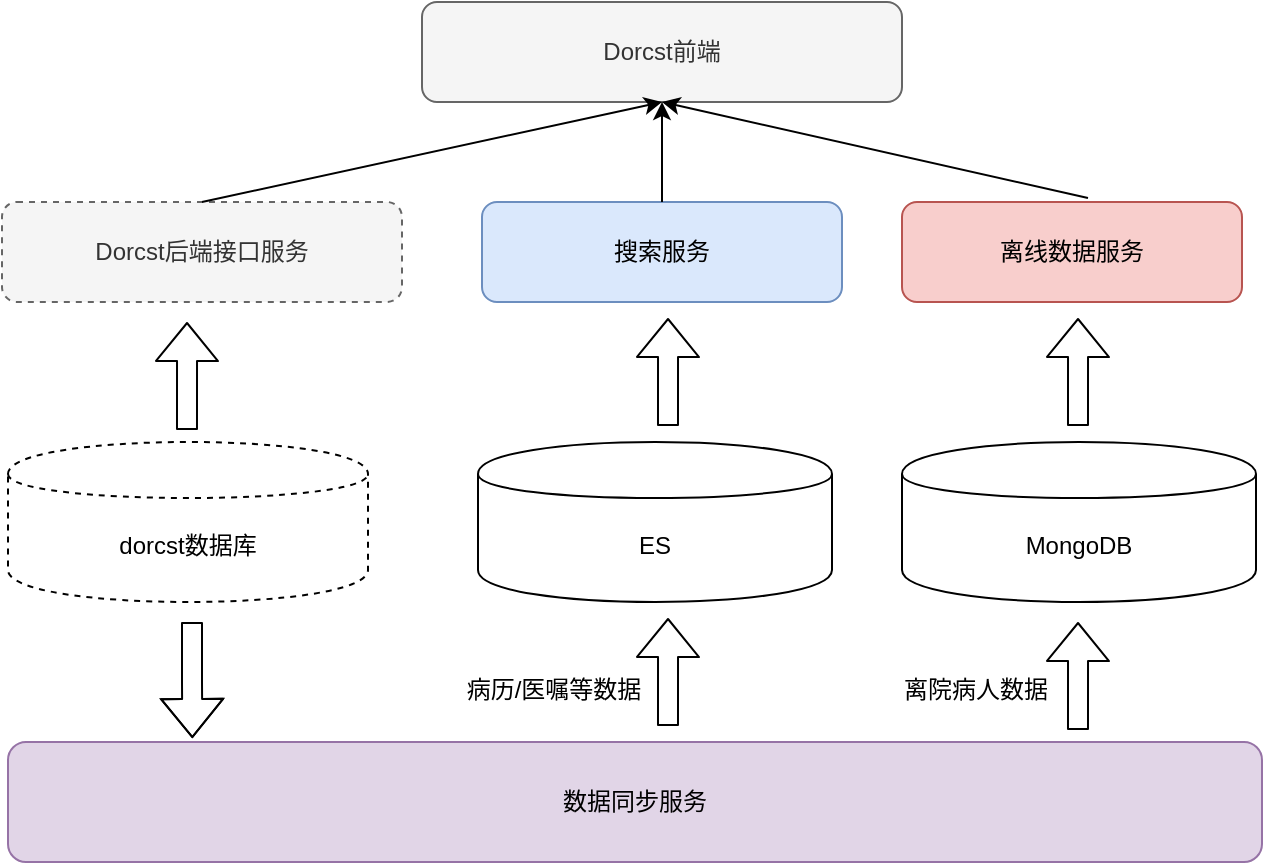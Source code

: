 <mxfile version="12.3.9" type="github" pages="1">
  <diagram id="dWZ77ylR-XDzzBfGFnIf" name="数据归档架构">
    <mxGraphModel dx="868" dy="450" grid="1" gridSize="10" guides="1" tooltips="1" connect="1" arrows="1" fold="1" page="1" pageScale="1" pageWidth="827" pageHeight="1169" math="0" shadow="0">
      <root>
        <mxCell id="0"/>
        <mxCell id="1" parent="0"/>
        <mxCell id="3u3mhzlYv0ol3ZOvZQSq-1" value="Dorcst前端" style="rounded=1;whiteSpace=wrap;html=1;fillColor=#f5f5f5;strokeColor=#666666;fontColor=#333333;" parent="1" vertex="1">
          <mxGeometry x="290" y="80" width="240" height="50" as="geometry"/>
        </mxCell>
        <mxCell id="3u3mhzlYv0ol3ZOvZQSq-2" value="Dorcst后端接口服务" style="rounded=1;whiteSpace=wrap;html=1;dashed=1;fillColor=#f5f5f5;strokeColor=#666666;fontColor=#333333;" parent="1" vertex="1">
          <mxGeometry x="80" y="180" width="200" height="50" as="geometry"/>
        </mxCell>
        <mxCell id="3u3mhzlYv0ol3ZOvZQSq-3" value="搜索服务" style="rounded=1;whiteSpace=wrap;html=1;fillColor=#dae8fc;strokeColor=#6c8ebf;" parent="1" vertex="1">
          <mxGeometry x="320" y="180" width="180" height="50" as="geometry"/>
        </mxCell>
        <mxCell id="3u3mhzlYv0ol3ZOvZQSq-6" value="离线数据服务" style="rounded=1;whiteSpace=wrap;html=1;fillColor=#f8cecc;strokeColor=#b85450;" parent="1" vertex="1">
          <mxGeometry x="530" y="180" width="170" height="50" as="geometry"/>
        </mxCell>
        <mxCell id="3u3mhzlYv0ol3ZOvZQSq-7" value="dorcst数据库" style="shape=cylinder;whiteSpace=wrap;html=1;boundedLbl=1;backgroundOutline=1;dashed=1;" parent="1" vertex="1">
          <mxGeometry x="83" y="300" width="180" height="80" as="geometry"/>
        </mxCell>
        <mxCell id="3u3mhzlYv0ol3ZOvZQSq-8" value="ES" style="shape=cylinder;whiteSpace=wrap;html=1;boundedLbl=1;backgroundOutline=1;" parent="1" vertex="1">
          <mxGeometry x="318" y="300" width="177" height="80" as="geometry"/>
        </mxCell>
        <mxCell id="3u3mhzlYv0ol3ZOvZQSq-9" value="MongoDB" style="shape=cylinder;whiteSpace=wrap;html=1;boundedLbl=1;backgroundOutline=1;" parent="1" vertex="1">
          <mxGeometry x="530" y="300" width="177" height="80" as="geometry"/>
        </mxCell>
        <mxCell id="3u3mhzlYv0ol3ZOvZQSq-10" value="数据同步服务" style="rounded=1;whiteSpace=wrap;html=1;fillColor=#e1d5e7;strokeColor=#9673a6;" parent="1" vertex="1">
          <mxGeometry x="83" y="450" width="627" height="60" as="geometry"/>
        </mxCell>
        <mxCell id="3u3mhzlYv0ol3ZOvZQSq-11" value="" style="shape=flexArrow;endArrow=classic;html=1;entryX=0.147;entryY=-0.033;entryDx=0;entryDy=0;entryPerimeter=0;" parent="1" target="3u3mhzlYv0ol3ZOvZQSq-10" edge="1">
          <mxGeometry width="50" height="50" relative="1" as="geometry">
            <mxPoint x="175" y="390" as="sourcePoint"/>
            <mxPoint x="170" y="445" as="targetPoint"/>
            <Array as="points">
              <mxPoint x="175" y="420"/>
            </Array>
          </mxGeometry>
        </mxCell>
        <mxCell id="3u3mhzlYv0ol3ZOvZQSq-12" value="" style="shape=flexArrow;endArrow=classic;html=1;entryX=0.469;entryY=1.025;entryDx=0;entryDy=0;entryPerimeter=0;" parent="1" edge="1">
          <mxGeometry width="50" height="50" relative="1" as="geometry">
            <mxPoint x="413" y="442" as="sourcePoint"/>
            <mxPoint x="413.013" y="388" as="targetPoint"/>
          </mxGeometry>
        </mxCell>
        <mxCell id="3u3mhzlYv0ol3ZOvZQSq-13" value="" style="shape=flexArrow;endArrow=classic;html=1;entryX=0.469;entryY=1.025;entryDx=0;entryDy=0;entryPerimeter=0;" parent="1" edge="1">
          <mxGeometry width="50" height="50" relative="1" as="geometry">
            <mxPoint x="618" y="444" as="sourcePoint"/>
            <mxPoint x="618.013" y="390" as="targetPoint"/>
          </mxGeometry>
        </mxCell>
        <mxCell id="3u3mhzlYv0ol3ZOvZQSq-14" value="" style="shape=flexArrow;endArrow=classic;html=1;entryX=0.469;entryY=1.025;entryDx=0;entryDy=0;entryPerimeter=0;" parent="1" edge="1">
          <mxGeometry width="50" height="50" relative="1" as="geometry">
            <mxPoint x="172.5" y="294" as="sourcePoint"/>
            <mxPoint x="172.513" y="240" as="targetPoint"/>
          </mxGeometry>
        </mxCell>
        <mxCell id="3u3mhzlYv0ol3ZOvZQSq-15" value="" style="shape=flexArrow;endArrow=classic;html=1;entryX=0.469;entryY=1.025;entryDx=0;entryDy=0;entryPerimeter=0;" parent="1" edge="1">
          <mxGeometry width="50" height="50" relative="1" as="geometry">
            <mxPoint x="413" y="292" as="sourcePoint"/>
            <mxPoint x="413.013" y="238" as="targetPoint"/>
          </mxGeometry>
        </mxCell>
        <mxCell id="3u3mhzlYv0ol3ZOvZQSq-16" value="" style="shape=flexArrow;endArrow=classic;html=1;entryX=0.469;entryY=1.025;entryDx=0;entryDy=0;entryPerimeter=0;" parent="1" edge="1">
          <mxGeometry width="50" height="50" relative="1" as="geometry">
            <mxPoint x="618" y="292" as="sourcePoint"/>
            <mxPoint x="618.013" y="238" as="targetPoint"/>
          </mxGeometry>
        </mxCell>
        <mxCell id="3u3mhzlYv0ol3ZOvZQSq-17" value="" style="endArrow=classic;html=1;exitX=0.5;exitY=0;exitDx=0;exitDy=0;entryX=0.5;entryY=1;entryDx=0;entryDy=0;" parent="1" source="3u3mhzlYv0ol3ZOvZQSq-2" target="3u3mhzlYv0ol3ZOvZQSq-1" edge="1">
          <mxGeometry width="50" height="50" relative="1" as="geometry">
            <mxPoint x="370" y="180" as="sourcePoint"/>
            <mxPoint x="410" y="140" as="targetPoint"/>
          </mxGeometry>
        </mxCell>
        <mxCell id="3u3mhzlYv0ol3ZOvZQSq-18" value="" style="endArrow=classic;html=1;exitX=0.5;exitY=0;exitDx=0;exitDy=0;entryX=0.5;entryY=1;entryDx=0;entryDy=0;" parent="1" source="3u3mhzlYv0ol3ZOvZQSq-3" target="3u3mhzlYv0ol3ZOvZQSq-1" edge="1">
          <mxGeometry width="50" height="50" relative="1" as="geometry">
            <mxPoint x="190" y="190" as="sourcePoint"/>
            <mxPoint x="400" y="130" as="targetPoint"/>
          </mxGeometry>
        </mxCell>
        <mxCell id="3u3mhzlYv0ol3ZOvZQSq-19" value="" style="endArrow=classic;html=1;exitX=0.547;exitY=-0.04;exitDx=0;exitDy=0;entryX=0.5;entryY=1;entryDx=0;entryDy=0;exitPerimeter=0;" parent="1" source="3u3mhzlYv0ol3ZOvZQSq-6" target="3u3mhzlYv0ol3ZOvZQSq-1" edge="1">
          <mxGeometry width="50" height="50" relative="1" as="geometry">
            <mxPoint x="420" y="190" as="sourcePoint"/>
            <mxPoint x="420" y="140" as="targetPoint"/>
          </mxGeometry>
        </mxCell>
        <mxCell id="PC9tZh00QDQSEqSexuSu-1" value="病历/医嘱等数据" style="text;html=1;strokeColor=none;fillColor=none;align=center;verticalAlign=middle;whiteSpace=wrap;rounded=0;" vertex="1" parent="1">
          <mxGeometry x="311" y="414" width="90" height="20" as="geometry"/>
        </mxCell>
        <mxCell id="PC9tZh00QDQSEqSexuSu-2" value="离院病人数据" style="text;html=1;strokeColor=none;fillColor=none;align=center;verticalAlign=middle;whiteSpace=wrap;rounded=0;" vertex="1" parent="1">
          <mxGeometry x="522" y="414" width="90" height="20" as="geometry"/>
        </mxCell>
      </root>
    </mxGraphModel>
  </diagram>
</mxfile>
